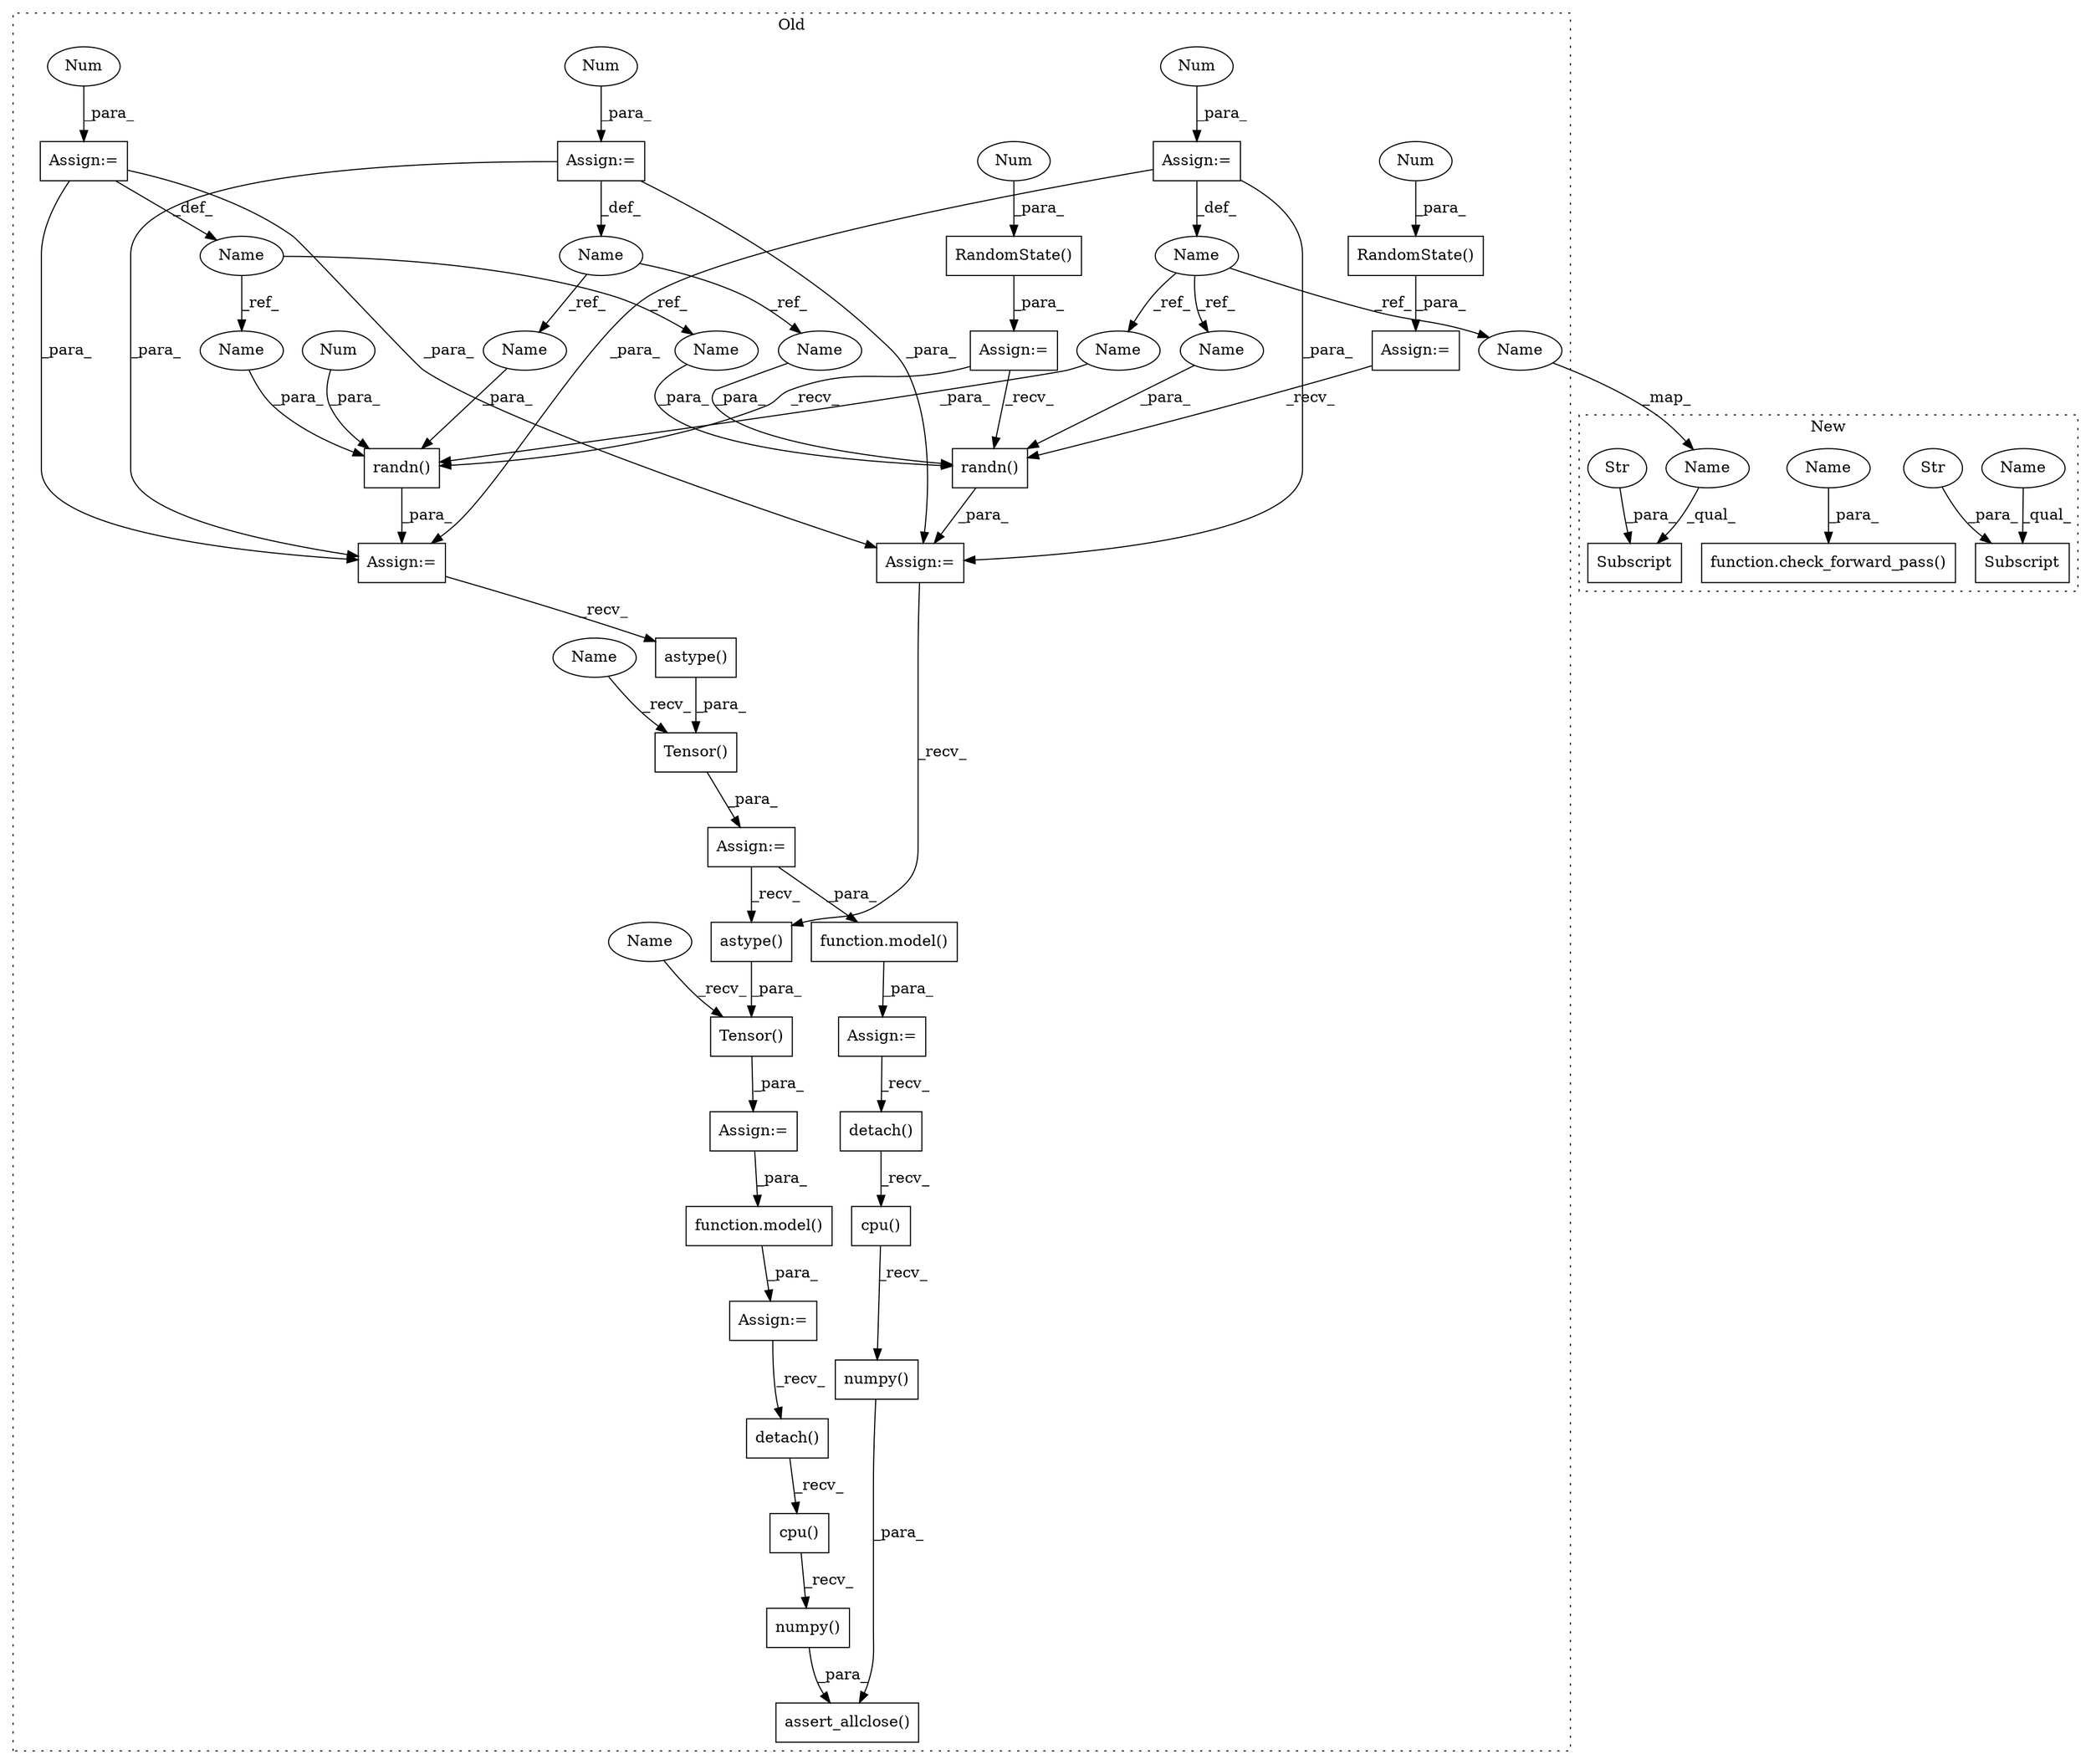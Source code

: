 digraph G {
subgraph cluster0 {
1 [label="function.model()" a="75" s="2038,2045" l="6,1" shape="box"];
3 [label="RandomState()" a="75" s="1271,1295" l="22,1" shape="box"];
4 [label="randn()" a="75" s="1382,1428" l="10,1" shape="box"];
5 [label="astype()" a="75" s="1855,1874" l="9,1" shape="box"];
6 [label="Num" a="76" s="1293" l="2" shape="ellipse"];
7 [label="Tensor()" a="75" s="1842,1875" l="13,1" shape="box"];
12 [label="Assign:=" a="68" s="1369" l="3" shape="box"];
13 [label="Num" a="76" s="1372" l="1" shape="ellipse"];
14 [label="Assign:=" a="68" s="1839" l="3" shape="box"];
15 [label="Assign:=" a="68" s="1331" l="3" shape="box"];
16 [label="Num" a="76" s="1334" l="3" shape="ellipse"];
17 [label="Assign:=" a="68" s="1311" l="3" shape="box"];
18 [label="Num" a="76" s="1314" l="2" shape="ellipse"];
19 [label="Assign:=" a="68" s="1435" l="3" shape="box"];
20 [label="Assign:=" a="68" s="2035" l="3" shape="box"];
21 [label="Num" a="76" s="1427" l="1" shape="ellipse"];
22 [label="cpu()" a="75" s="2167" l="25" shape="box"];
23 [label="Tensor()" a="75" s="1438,1471" l="13,1" shape="box"];
24 [label="RandomState()" a="75" s="1753,1777" l="22,1" shape="box"];
25 [label="astype()" a="75" s="1451,1470" l="9,1" shape="box"];
26 [label="randn()" a="75" s="1787,1830" l="10,3" shape="box"];
27 [label="assert_allclose()" a="75" s="2109,2200" l="27,1" shape="box"];
28 [label="function.model()" a="75" s="1630,1637" l="6,1" shape="box"];
29 [label="detach()" a="75" s="2136" l="15" shape="box"];
30 [label="Name" a="87" s="1360" l="9" shape="ellipse"];
31 [label="detach()" a="75" s="2167" l="19" shape="box"];
32 [label="Name" a="87" s="1321" l="10" shape="ellipse"];
33 [label="Name" a="87" s="1301" l="10" shape="ellipse"];
34 [label="numpy()" a="75" s="2136" l="29" shape="box"];
35 [label="Num" a="76" s="1775" l="2" shape="ellipse"];
36 [label="numpy()" a="75" s="2167" l="33" shape="box"];
37 [label="Assign:=" a="68" s="1379" l="3" shape="box"];
38 [label="Assign:=" a="68" s="1627" l="3" shape="box"];
39 [label="Assign:=" a="68" s="1750" l="3" shape="box"];
40 [label="Assign:=" a="68" s="1784" l="3" shape="box"];
41 [label="Assign:=" a="68" s="1268" l="3" shape="box"];
42 [label="cpu()" a="75" s="2136" l="21" shape="box"];
43 [label="Name" a="87" s="1820" l="10" shape="ellipse"];
44 [label="Name" a="87" s="1415" l="10" shape="ellipse"];
45 [label="Name" a="87" s="1842" l="5" shape="ellipse"];
46 [label="Name" a="87" s="1438" l="5" shape="ellipse"];
50 [label="Name" a="87" s="1797" l="9" shape="ellipse"];
51 [label="Name" a="87" s="1392" l="9" shape="ellipse"];
52 [label="Name" a="87" s="1808" l="10" shape="ellipse"];
53 [label="Name" a="87" s="1403" l="10" shape="ellipse"];
54 [label="Name" a="87" s="1908" l="10" shape="ellipse"];
label = "Old";
style="dotted";
}
subgraph cluster1 {
2 [label="function.check_forward_pass()" a="75" s="2058,2095" l="19,25" shape="box"];
8 [label="Subscript" a="63" s="1931,0" l="24,0" shape="box"];
9 [label="Str" a="66" s="1943" l="11" shape="ellipse"];
10 [label="Subscript" a="63" s="1965,0" l="25,0" shape="box"];
11 [label="Str" a="66" s="1977" l="12" shape="ellipse"];
47 [label="Name" a="87" s="2084" l="11" shape="ellipse"];
48 [label="Name" a="87" s="1931" l="11" shape="ellipse"];
49 [label="Name" a="87" s="1965" l="11" shape="ellipse"];
label = "New";
style="dotted";
}
1 -> 20 [label="_para_"];
3 -> 41 [label="_para_"];
4 -> 37 [label="_para_"];
5 -> 7 [label="_para_"];
6 -> 3 [label="_para_"];
7 -> 14 [label="_para_"];
9 -> 8 [label="_para_"];
11 -> 10 [label="_para_"];
12 -> 40 [label="_para_"];
12 -> 30 [label="_def_"];
12 -> 37 [label="_para_"];
13 -> 12 [label="_para_"];
14 -> 1 [label="_para_"];
15 -> 40 [label="_para_"];
15 -> 32 [label="_def_"];
15 -> 37 [label="_para_"];
16 -> 15 [label="_para_"];
17 -> 33 [label="_def_"];
17 -> 37 [label="_para_"];
17 -> 40 [label="_para_"];
18 -> 17 [label="_para_"];
19 -> 28 [label="_para_"];
19 -> 5 [label="_recv_"];
20 -> 31 [label="_recv_"];
21 -> 4 [label="_para_"];
22 -> 36 [label="_recv_"];
23 -> 19 [label="_para_"];
24 -> 39 [label="_para_"];
25 -> 23 [label="_para_"];
26 -> 40 [label="_para_"];
28 -> 38 [label="_para_"];
29 -> 42 [label="_recv_"];
30 -> 50 [label="_ref_"];
30 -> 51 [label="_ref_"];
31 -> 22 [label="_recv_"];
32 -> 44 [label="_ref_"];
32 -> 43 [label="_ref_"];
33 -> 53 [label="_ref_"];
33 -> 54 [label="_ref_"];
33 -> 52 [label="_ref_"];
34 -> 27 [label="_para_"];
35 -> 24 [label="_para_"];
36 -> 27 [label="_para_"];
37 -> 25 [label="_recv_"];
38 -> 29 [label="_recv_"];
39 -> 26 [label="_recv_"];
40 -> 5 [label="_recv_"];
41 -> 26 [label="_recv_"];
41 -> 4 [label="_recv_"];
42 -> 34 [label="_recv_"];
43 -> 26 [label="_para_"];
44 -> 4 [label="_para_"];
45 -> 7 [label="_recv_"];
46 -> 23 [label="_recv_"];
47 -> 2 [label="_para_"];
48 -> 8 [label="_qual_"];
49 -> 10 [label="_qual_"];
50 -> 26 [label="_para_"];
51 -> 4 [label="_para_"];
52 -> 26 [label="_para_"];
53 -> 4 [label="_para_"];
54 -> 49 [label="_map_"];
}